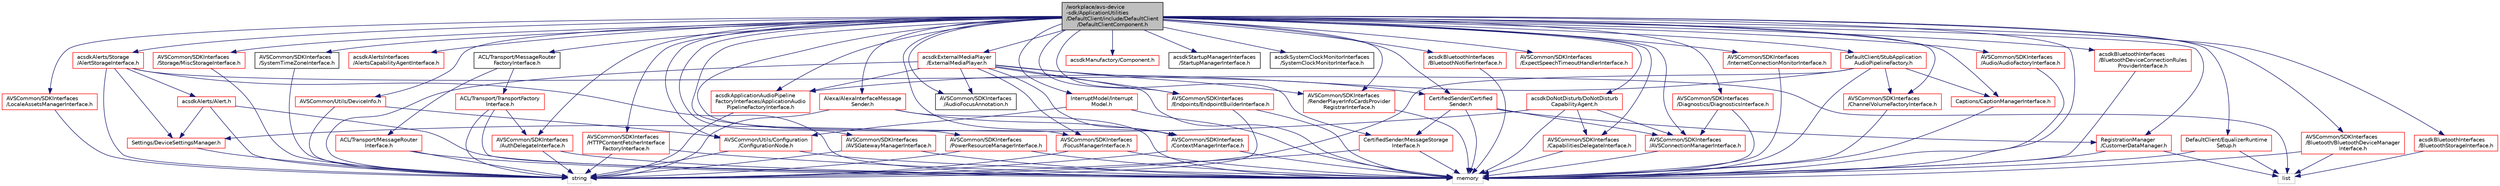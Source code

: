 digraph "/workplace/avs-device-sdk/ApplicationUtilities/DefaultClient/include/DefaultClient/DefaultClientComponent.h"
{
  edge [fontname="Helvetica",fontsize="10",labelfontname="Helvetica",labelfontsize="10"];
  node [fontname="Helvetica",fontsize="10",shape=record];
  Node0 [label="/workplace/avs-device\l-sdk/ApplicationUtilities\l/DefaultClient/include/DefaultClient\l/DefaultClientComponent.h",height=0.2,width=0.4,color="black", fillcolor="grey75", style="filled", fontcolor="black"];
  Node0 -> Node1 [color="midnightblue",fontsize="10",style="solid",fontname="Helvetica"];
  Node1 [label="memory",height=0.2,width=0.4,color="grey75", fillcolor="white", style="filled"];
  Node0 -> Node2 [color="midnightblue",fontsize="10",style="solid",fontname="Helvetica"];
  Node2 [label="ACL/Transport/MessageRouter\lFactoryInterface.h",height=0.2,width=0.4,color="black", fillcolor="white", style="filled",URL="$_message_router_factory_interface_8h.html"];
  Node2 -> Node3 [color="midnightblue",fontsize="10",style="solid",fontname="Helvetica"];
  Node3 [label="ACL/Transport/MessageRouter\lInterface.h",height=0.2,width=0.4,color="red", fillcolor="white", style="filled",URL="$_message_router_interface_8h.html"];
  Node3 -> Node1 [color="midnightblue",fontsize="10",style="solid",fontname="Helvetica"];
  Node3 -> Node4 [color="midnightblue",fontsize="10",style="solid",fontname="Helvetica"];
  Node4 [label="string",height=0.2,width=0.4,color="grey75", fillcolor="white", style="filled"];
  Node2 -> Node37 [color="midnightblue",fontsize="10",style="solid",fontname="Helvetica"];
  Node37 [label="ACL/Transport/TransportFactory\lInterface.h",height=0.2,width=0.4,color="red", fillcolor="white", style="filled",URL="$_transport_factory_interface_8h.html"];
  Node37 -> Node1 [color="midnightblue",fontsize="10",style="solid",fontname="Helvetica"];
  Node37 -> Node4 [color="midnightblue",fontsize="10",style="solid",fontname="Helvetica"];
  Node37 -> Node38 [color="midnightblue",fontsize="10",style="solid",fontname="Helvetica"];
  Node38 [label="AVSCommon/SDKInterfaces\l/AuthDelegateInterface.h",height=0.2,width=0.4,color="red", fillcolor="white", style="filled",URL="$_auth_delegate_interface_8h.html"];
  Node38 -> Node1 [color="midnightblue",fontsize="10",style="solid",fontname="Helvetica"];
  Node38 -> Node4 [color="midnightblue",fontsize="10",style="solid",fontname="Helvetica"];
  Node0 -> Node69 [color="midnightblue",fontsize="10",style="solid",fontname="Helvetica"];
  Node69 [label="acsdkAlerts/Storage\l/AlertStorageInterface.h",height=0.2,width=0.4,color="red", fillcolor="white", style="filled",URL="$_alert_storage_interface_8h.html"];
  Node69 -> Node70 [color="midnightblue",fontsize="10",style="solid",fontname="Helvetica"];
  Node70 [label="acsdkAlerts/Alert.h",height=0.2,width=0.4,color="red", fillcolor="white", style="filled",URL="$_alert_8h.html"];
  Node70 -> Node122 [color="midnightblue",fontsize="10",style="solid",fontname="Helvetica"];
  Node122 [label="Settings/DeviceSettingsManager.h",height=0.2,width=0.4,color="red", fillcolor="white", style="filled",URL="$_device_settings_manager_8h.html"];
  Node122 -> Node4 [color="midnightblue",fontsize="10",style="solid",fontname="Helvetica"];
  Node70 -> Node1 [color="midnightblue",fontsize="10",style="solid",fontname="Helvetica"];
  Node70 -> Node4 [color="midnightblue",fontsize="10",style="solid",fontname="Helvetica"];
  Node69 -> Node122 [color="midnightblue",fontsize="10",style="solid",fontname="Helvetica"];
  Node69 -> Node17 [color="midnightblue",fontsize="10",style="solid",fontname="Helvetica"];
  Node17 [label="list",height=0.2,width=0.4,color="grey75", fillcolor="white", style="filled"];
  Node69 -> Node1 [color="midnightblue",fontsize="10",style="solid",fontname="Helvetica"];
  Node69 -> Node4 [color="midnightblue",fontsize="10",style="solid",fontname="Helvetica"];
  Node0 -> Node138 [color="midnightblue",fontsize="10",style="solid",fontname="Helvetica"];
  Node138 [label="acsdkAlertsInterfaces\l/AlertsCapabilityAgentInterface.h",height=0.2,width=0.4,color="red", fillcolor="white", style="filled",URL="$_alerts_capability_agent_interface_8h.html"];
  Node0 -> Node75 [color="midnightblue",fontsize="10",style="solid",fontname="Helvetica"];
  Node75 [label="acsdkApplicationAudioPipeline\lFactoryInterfaces/ApplicationAudio\lPipelineFactoryInterface.h",height=0.2,width=0.4,color="red", fillcolor="white", style="filled",URL="$_application_audio_pipeline_factory_interface_8h.html"];
  Node75 -> Node4 [color="midnightblue",fontsize="10",style="solid",fontname="Helvetica"];
  Node0 -> Node139 [color="midnightblue",fontsize="10",style="solid",fontname="Helvetica"];
  Node139 [label="acsdkBluetoothInterfaces\l/BluetoothDeviceConnectionRules\lProviderInterface.h",height=0.2,width=0.4,color="red", fillcolor="white", style="filled",URL="$_bluetooth_device_connection_rules_provider_interface_8h.html"];
  Node139 -> Node1 [color="midnightblue",fontsize="10",style="solid",fontname="Helvetica"];
  Node0 -> Node147 [color="midnightblue",fontsize="10",style="solid",fontname="Helvetica"];
  Node147 [label="acsdkBluetoothInterfaces\l/BluetoothNotifierInterface.h",height=0.2,width=0.4,color="red", fillcolor="white", style="filled",URL="$_bluetooth_notifier_interface_8h.html"];
  Node147 -> Node1 [color="midnightblue",fontsize="10",style="solid",fontname="Helvetica"];
  Node0 -> Node148 [color="midnightblue",fontsize="10",style="solid",fontname="Helvetica"];
  Node148 [label="acsdkBluetoothInterfaces\l/BluetoothStorageInterface.h",height=0.2,width=0.4,color="red", fillcolor="white", style="filled",URL="$_bluetooth_storage_interface_8h.html"];
  Node148 -> Node17 [color="midnightblue",fontsize="10",style="solid",fontname="Helvetica"];
  Node0 -> Node149 [color="midnightblue",fontsize="10",style="solid",fontname="Helvetica"];
  Node149 [label="acsdkDoNotDisturb/DoNotDisturb\lCapabilityAgent.h",height=0.2,width=0.4,color="red", fillcolor="white", style="filled",URL="$_do_not_disturb_capability_agent_8h.html"];
  Node149 -> Node1 [color="midnightblue",fontsize="10",style="solid",fontname="Helvetica"];
  Node149 -> Node173 [color="midnightblue",fontsize="10",style="solid",fontname="Helvetica"];
  Node173 [label="AVSCommon/SDKInterfaces\l/AVSConnectionManagerInterface.h",height=0.2,width=0.4,color="red", fillcolor="white", style="filled",URL="$_a_v_s_connection_manager_interface_8h.html"];
  Node173 -> Node1 [color="midnightblue",fontsize="10",style="solid",fontname="Helvetica"];
  Node149 -> Node176 [color="midnightblue",fontsize="10",style="solid",fontname="Helvetica"];
  Node176 [label="AVSCommon/SDKInterfaces\l/CapabilitiesDelegateInterface.h",height=0.2,width=0.4,color="red", fillcolor="white", style="filled",URL="$_capabilities_delegate_interface_8h.html"];
  Node176 -> Node1 [color="midnightblue",fontsize="10",style="solid",fontname="Helvetica"];
  Node149 -> Node122 [color="midnightblue",fontsize="10",style="solid",fontname="Helvetica"];
  Node0 -> Node192 [color="midnightblue",fontsize="10",style="solid",fontname="Helvetica"];
  Node192 [label="acsdkExternalMediaPlayer\l/ExternalMediaPlayer.h",height=0.2,width=0.4,color="red", fillcolor="white", style="filled",URL="$_external_media_player_8h.html"];
  Node192 -> Node1 [color="midnightblue",fontsize="10",style="solid",fontname="Helvetica"];
  Node192 -> Node4 [color="midnightblue",fontsize="10",style="solid",fontname="Helvetica"];
  Node192 -> Node194 [color="midnightblue",fontsize="10",style="solid",fontname="Helvetica"];
  Node194 [label="AVSCommon/SDKInterfaces\l/AudioFocusAnnotation.h",height=0.2,width=0.4,color="black", fillcolor="white", style="filled",URL="$_audio_focus_annotation_8h.html"];
  Node192 -> Node195 [color="midnightblue",fontsize="10",style="solid",fontname="Helvetica"];
  Node195 [label="AVSCommon/SDKInterfaces\l/ContextManagerInterface.h",height=0.2,width=0.4,color="red", fillcolor="white", style="filled",URL="$_context_manager_interface_8h.html"];
  Node195 -> Node1 [color="midnightblue",fontsize="10",style="solid",fontname="Helvetica"];
  Node195 -> Node4 [color="midnightblue",fontsize="10",style="solid",fontname="Helvetica"];
  Node192 -> Node199 [color="midnightblue",fontsize="10",style="solid",fontname="Helvetica"];
  Node199 [label="AVSCommon/SDKInterfaces\l/FocusManagerInterface.h",height=0.2,width=0.4,color="red", fillcolor="white", style="filled",URL="$_focus_manager_interface_8h.html"];
  Node199 -> Node1 [color="midnightblue",fontsize="10",style="solid",fontname="Helvetica"];
  Node199 -> Node4 [color="midnightblue",fontsize="10",style="solid",fontname="Helvetica"];
  Node192 -> Node210 [color="midnightblue",fontsize="10",style="solid",fontname="Helvetica"];
  Node210 [label="AVSCommon/SDKInterfaces\l/RenderPlayerInfoCardsProvider\lRegistrarInterface.h",height=0.2,width=0.4,color="red", fillcolor="white", style="filled",URL="$_render_player_info_cards_provider_registrar_interface_8h.html"];
  Node210 -> Node1 [color="midnightblue",fontsize="10",style="solid",fontname="Helvetica"];
  Node192 -> Node211 [color="midnightblue",fontsize="10",style="solid",fontname="Helvetica"];
  Node211 [label="AVSCommon/SDKInterfaces\l/Endpoints/EndpointBuilderInterface.h",height=0.2,width=0.4,color="red", fillcolor="white", style="filled",URL="$_endpoint_builder_interface_8h.html"];
  Node211 -> Node1 [color="midnightblue",fontsize="10",style="solid",fontname="Helvetica"];
  Node211 -> Node4 [color="midnightblue",fontsize="10",style="solid",fontname="Helvetica"];
  Node192 -> Node239 [color="midnightblue",fontsize="10",style="solid",fontname="Helvetica"];
  Node239 [label="CertifiedSender/Certified\lSender.h",height=0.2,width=0.4,color="red", fillcolor="white", style="filled",URL="$_certified_sender_8h.html"];
  Node239 -> Node240 [color="midnightblue",fontsize="10",style="solid",fontname="Helvetica"];
  Node240 [label="CertifiedSender/MessageStorage\lInterface.h",height=0.2,width=0.4,color="red", fillcolor="white", style="filled",URL="$_message_storage_interface_8h.html"];
  Node240 -> Node1 [color="midnightblue",fontsize="10",style="solid",fontname="Helvetica"];
  Node240 -> Node4 [color="midnightblue",fontsize="10",style="solid",fontname="Helvetica"];
  Node239 -> Node173 [color="midnightblue",fontsize="10",style="solid",fontname="Helvetica"];
  Node239 -> Node243 [color="midnightblue",fontsize="10",style="solid",fontname="Helvetica"];
  Node243 [label="RegistrationManager\l/CustomerDataManager.h",height=0.2,width=0.4,color="red", fillcolor="white", style="filled",URL="$_customer_data_manager_8h.html"];
  Node243 -> Node17 [color="midnightblue",fontsize="10",style="solid",fontname="Helvetica"];
  Node243 -> Node1 [color="midnightblue",fontsize="10",style="solid",fontname="Helvetica"];
  Node239 -> Node1 [color="midnightblue",fontsize="10",style="solid",fontname="Helvetica"];
  Node192 -> Node75 [color="midnightblue",fontsize="10",style="solid",fontname="Helvetica"];
  Node0 -> Node254 [color="midnightblue",fontsize="10",style="solid",fontname="Helvetica"];
  Node254 [label="acsdkManufactory/Component.h",height=0.2,width=0.4,color="red", fillcolor="white", style="filled",URL="$_component_8h.html"];
  Node0 -> Node268 [color="midnightblue",fontsize="10",style="solid",fontname="Helvetica"];
  Node268 [label="acsdkStartupManagerInterfaces\l/StartupManagerInterface.h",height=0.2,width=0.4,color="black", fillcolor="white", style="filled",URL="$_startup_manager_interface_8h.html"];
  Node0 -> Node269 [color="midnightblue",fontsize="10",style="solid",fontname="Helvetica"];
  Node269 [label="acsdkSystemClockMonitorInterfaces\l/SystemClockMonitorInterface.h",height=0.2,width=0.4,color="black", fillcolor="white", style="filled",URL="$_system_clock_monitor_interface_8h.html"];
  Node0 -> Node270 [color="midnightblue",fontsize="10",style="solid",fontname="Helvetica"];
  Node270 [label="Alexa/AlexaInterfaceMessage\lSender.h",height=0.2,width=0.4,color="red", fillcolor="white", style="filled",URL="$_alexa_interface_message_sender_8h.html"];
  Node270 -> Node1 [color="midnightblue",fontsize="10",style="solid",fontname="Helvetica"];
  Node270 -> Node4 [color="midnightblue",fontsize="10",style="solid",fontname="Helvetica"];
  Node270 -> Node195 [color="midnightblue",fontsize="10",style="solid",fontname="Helvetica"];
  Node0 -> Node194 [color="midnightblue",fontsize="10",style="solid",fontname="Helvetica"];
  Node0 -> Node38 [color="midnightblue",fontsize="10",style="solid",fontname="Helvetica"];
  Node0 -> Node173 [color="midnightblue",fontsize="10",style="solid",fontname="Helvetica"];
  Node0 -> Node272 [color="midnightblue",fontsize="10",style="solid",fontname="Helvetica"];
  Node272 [label="AVSCommon/SDKInterfaces\l/AVSGatewayManagerInterface.h",height=0.2,width=0.4,color="red", fillcolor="white", style="filled",URL="$_a_v_s_gateway_manager_interface_8h.html"];
  Node272 -> Node4 [color="midnightblue",fontsize="10",style="solid",fontname="Helvetica"];
  Node272 -> Node1 [color="midnightblue",fontsize="10",style="solid",fontname="Helvetica"];
  Node0 -> Node176 [color="midnightblue",fontsize="10",style="solid",fontname="Helvetica"];
  Node0 -> Node273 [color="midnightblue",fontsize="10",style="solid",fontname="Helvetica"];
  Node273 [label="AVSCommon/SDKInterfaces\l/ChannelVolumeFactoryInterface.h",height=0.2,width=0.4,color="red", fillcolor="white", style="filled",URL="$_channel_volume_factory_interface_8h.html"];
  Node273 -> Node1 [color="midnightblue",fontsize="10",style="solid",fontname="Helvetica"];
  Node0 -> Node195 [color="midnightblue",fontsize="10",style="solid",fontname="Helvetica"];
  Node0 -> Node274 [color="midnightblue",fontsize="10",style="solid",fontname="Helvetica"];
  Node274 [label="AVSCommon/SDKInterfaces\l/ExpectSpeechTimeoutHandlerInterface.h",height=0.2,width=0.4,color="red", fillcolor="white", style="filled",URL="$_expect_speech_timeout_handler_interface_8h.html"];
  Node0 -> Node199 [color="midnightblue",fontsize="10",style="solid",fontname="Helvetica"];
  Node0 -> Node275 [color="midnightblue",fontsize="10",style="solid",fontname="Helvetica"];
  Node275 [label="AVSCommon/SDKInterfaces\l/HTTPContentFetcherInterface\lFactoryInterface.h",height=0.2,width=0.4,color="red", fillcolor="white", style="filled",URL="$_h_t_t_p_content_fetcher_interface_factory_interface_8h.html"];
  Node275 -> Node1 [color="midnightblue",fontsize="10",style="solid",fontname="Helvetica"];
  Node275 -> Node4 [color="midnightblue",fontsize="10",style="solid",fontname="Helvetica"];
  Node0 -> Node287 [color="midnightblue",fontsize="10",style="solid",fontname="Helvetica"];
  Node287 [label="AVSCommon/SDKInterfaces\l/InternetConnectionMonitorInterface.h",height=0.2,width=0.4,color="red", fillcolor="white", style="filled",URL="$_internet_connection_monitor_interface_8h.html"];
  Node287 -> Node1 [color="midnightblue",fontsize="10",style="solid",fontname="Helvetica"];
  Node0 -> Node289 [color="midnightblue",fontsize="10",style="solid",fontname="Helvetica"];
  Node289 [label="AVSCommon/SDKInterfaces\l/Diagnostics/DiagnosticsInterface.h",height=0.2,width=0.4,color="red", fillcolor="white", style="filled",URL="$_diagnostics_interface_8h.html"];
  Node289 -> Node1 [color="midnightblue",fontsize="10",style="solid",fontname="Helvetica"];
  Node289 -> Node173 [color="midnightblue",fontsize="10",style="solid",fontname="Helvetica"];
  Node0 -> Node219 [color="midnightblue",fontsize="10",style="solid",fontname="Helvetica"];
  Node219 [label="AVSCommon/SDKInterfaces\l/LocaleAssetsManagerInterface.h",height=0.2,width=0.4,color="red", fillcolor="white", style="filled",URL="$_locale_assets_manager_interface_8h.html"];
  Node219 -> Node4 [color="midnightblue",fontsize="10",style="solid",fontname="Helvetica"];
  Node0 -> Node20 [color="midnightblue",fontsize="10",style="solid",fontname="Helvetica"];
  Node20 [label="AVSCommon/SDKInterfaces\l/PowerResourceManagerInterface.h",height=0.2,width=0.4,color="red", fillcolor="white", style="filled",URL="$_power_resource_manager_interface_8h.html"];
  Node20 -> Node1 [color="midnightblue",fontsize="10",style="solid",fontname="Helvetica"];
  Node20 -> Node4 [color="midnightblue",fontsize="10",style="solid",fontname="Helvetica"];
  Node0 -> Node210 [color="midnightblue",fontsize="10",style="solid",fontname="Helvetica"];
  Node0 -> Node301 [color="midnightblue",fontsize="10",style="solid",fontname="Helvetica"];
  Node301 [label="AVSCommon/SDKInterfaces\l/SystemTimeZoneInterface.h",height=0.2,width=0.4,color="black", fillcolor="white", style="filled",URL="$_system_time_zone_interface_8h.html"];
  Node301 -> Node4 [color="midnightblue",fontsize="10",style="solid",fontname="Helvetica"];
  Node0 -> Node302 [color="midnightblue",fontsize="10",style="solid",fontname="Helvetica"];
  Node302 [label="AVSCommon/SDKInterfaces\l/Audio/AudioFactoryInterface.h",height=0.2,width=0.4,color="red", fillcolor="white", style="filled",URL="$_audio_factory_interface_8h.html"];
  Node302 -> Node1 [color="midnightblue",fontsize="10",style="solid",fontname="Helvetica"];
  Node0 -> Node307 [color="midnightblue",fontsize="10",style="solid",fontname="Helvetica"];
  Node307 [label="AVSCommon/SDKInterfaces\l/Bluetooth/BluetoothDeviceManager\lInterface.h",height=0.2,width=0.4,color="red", fillcolor="white", style="filled",URL="$_bluetooth_device_manager_interface_8h.html"];
  Node307 -> Node17 [color="midnightblue",fontsize="10",style="solid",fontname="Helvetica"];
  Node307 -> Node1 [color="midnightblue",fontsize="10",style="solid",fontname="Helvetica"];
  Node0 -> Node211 [color="midnightblue",fontsize="10",style="solid",fontname="Helvetica"];
  Node0 -> Node317 [color="midnightblue",fontsize="10",style="solid",fontname="Helvetica"];
  Node317 [label="AVSCommon/SDKInterfaces\l/Storage/MiscStorageInterface.h",height=0.2,width=0.4,color="red", fillcolor="white", style="filled",URL="$_misc_storage_interface_8h.html"];
  Node317 -> Node4 [color="midnightblue",fontsize="10",style="solid",fontname="Helvetica"];
  Node0 -> Node49 [color="midnightblue",fontsize="10",style="solid",fontname="Helvetica"];
  Node49 [label="AVSCommon/Utils/Configuration\l/ConfigurationNode.h",height=0.2,width=0.4,color="red", fillcolor="white", style="filled",URL="$_configuration_node_8h.html"];
  Node49 -> Node1 [color="midnightblue",fontsize="10",style="solid",fontname="Helvetica"];
  Node49 -> Node4 [color="midnightblue",fontsize="10",style="solid",fontname="Helvetica"];
  Node0 -> Node318 [color="midnightblue",fontsize="10",style="solid",fontname="Helvetica"];
  Node318 [label="AVSCommon/Utils/DeviceInfo.h",height=0.2,width=0.4,color="red", fillcolor="white", style="filled",URL="$_device_info_8h.html"];
  Node318 -> Node4 [color="midnightblue",fontsize="10",style="solid",fontname="Helvetica"];
  Node318 -> Node49 [color="midnightblue",fontsize="10",style="solid",fontname="Helvetica"];
  Node0 -> Node319 [color="midnightblue",fontsize="10",style="solid",fontname="Helvetica"];
  Node319 [label="Captions/CaptionManagerInterface.h",height=0.2,width=0.4,color="red", fillcolor="white", style="filled",URL="$_caption_manager_interface_8h.html"];
  Node319 -> Node1 [color="midnightblue",fontsize="10",style="solid",fontname="Helvetica"];
  Node0 -> Node239 [color="midnightblue",fontsize="10",style="solid",fontname="Helvetica"];
  Node0 -> Node240 [color="midnightblue",fontsize="10",style="solid",fontname="Helvetica"];
  Node0 -> Node326 [color="midnightblue",fontsize="10",style="solid",fontname="Helvetica"];
  Node326 [label="InterruptModel/Interrupt\lModel.h",height=0.2,width=0.4,color="red", fillcolor="white", style="filled",URL="$_interrupt_model_8h.html"];
  Node326 -> Node1 [color="midnightblue",fontsize="10",style="solid",fontname="Helvetica"];
  Node326 -> Node49 [color="midnightblue",fontsize="10",style="solid",fontname="Helvetica"];
  Node0 -> Node243 [color="midnightblue",fontsize="10",style="solid",fontname="Helvetica"];
  Node0 -> Node327 [color="midnightblue",fontsize="10",style="solid",fontname="Helvetica"];
  Node327 [label="DefaultClient/EqualizerRuntime\lSetup.h",height=0.2,width=0.4,color="red", fillcolor="white", style="filled",URL="$_equalizer_runtime_setup_8h.html"];
  Node327 -> Node17 [color="midnightblue",fontsize="10",style="solid",fontname="Helvetica"];
  Node327 -> Node1 [color="midnightblue",fontsize="10",style="solid",fontname="Helvetica"];
  Node0 -> Node333 [color="midnightblue",fontsize="10",style="solid",fontname="Helvetica"];
  Node333 [label="DefaultClient/StubApplication\lAudioPipelineFactory.h",height=0.2,width=0.4,color="red", fillcolor="white", style="filled",URL="$_stub_application_audio_pipeline_factory_8h.html"];
  Node333 -> Node1 [color="midnightblue",fontsize="10",style="solid",fontname="Helvetica"];
  Node333 -> Node4 [color="midnightblue",fontsize="10",style="solid",fontname="Helvetica"];
  Node333 -> Node75 [color="midnightblue",fontsize="10",style="solid",fontname="Helvetica"];
  Node333 -> Node273 [color="midnightblue",fontsize="10",style="solid",fontname="Helvetica"];
  Node333 -> Node319 [color="midnightblue",fontsize="10",style="solid",fontname="Helvetica"];
}
